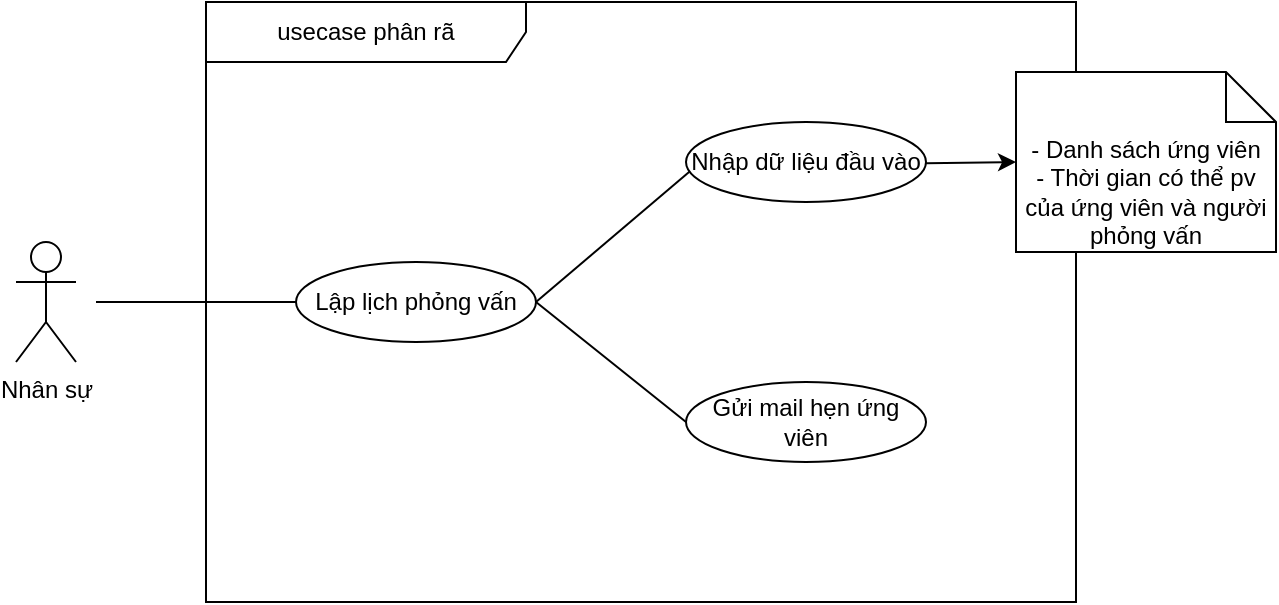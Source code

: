 <mxfile>
    <diagram id="0mHtvMYlFADkphOt19GR" name="Page-1">
        <mxGraphModel dx="921" dy="646" grid="1" gridSize="10" guides="1" tooltips="1" connect="1" arrows="1" fold="1" page="1" pageScale="1" pageWidth="850" pageHeight="1100" math="0" shadow="0">
            <root>
                <mxCell id="0"/>
                <mxCell id="1" parent="0"/>
                <mxCell id="2" value="usecase phân rã" style="shape=umlFrame;whiteSpace=wrap;html=1;pointerEvents=0;recursiveResize=0;container=1;collapsible=0;width=160;" parent="1" vertex="1">
                    <mxGeometry x="185" y="170" width="435" height="300" as="geometry"/>
                </mxCell>
                <mxCell id="3" value="Lập lịch phỏng vấn" style="ellipse;whiteSpace=wrap;html=1;" parent="2" vertex="1">
                    <mxGeometry x="45" y="130" width="120" height="40" as="geometry"/>
                </mxCell>
                <mxCell id="4" value="Gửi mail hẹn ứng viên" style="ellipse;whiteSpace=wrap;html=1;" parent="2" vertex="1">
                    <mxGeometry x="240" y="190" width="120" height="40" as="geometry"/>
                </mxCell>
                <mxCell id="5" value="" style="endArrow=none;startArrow=none;endFill=0;startFill=0;endSize=8;html=1;verticalAlign=bottom;labelBackgroundColor=none;strokeWidth=1;entryX=0;entryY=1;entryDx=0;entryDy=0;exitX=1;exitY=0.5;exitDx=0;exitDy=0;" parent="2" source="3" edge="1">
                    <mxGeometry width="160" relative="1" as="geometry">
                        <mxPoint x="-65" y="120" as="sourcePoint"/>
                        <mxPoint x="242.574" y="84.142" as="targetPoint"/>
                    </mxGeometry>
                </mxCell>
                <mxCell id="6" value="" style="endArrow=none;startArrow=none;endFill=0;startFill=0;endSize=8;html=1;verticalAlign=bottom;labelBackgroundColor=none;strokeWidth=1;entryX=0;entryY=0.5;entryDx=0;entryDy=0;exitX=1;exitY=0.5;exitDx=0;exitDy=0;" parent="2" source="3" target="4" edge="1">
                    <mxGeometry width="160" relative="1" as="geometry">
                        <mxPoint x="-55" y="130" as="sourcePoint"/>
                        <mxPoint x="75" y="130" as="targetPoint"/>
                    </mxGeometry>
                </mxCell>
                <mxCell id="7" value="Nhập dữ liệu đầu vào" style="ellipse;whiteSpace=wrap;html=1;" parent="2" vertex="1">
                    <mxGeometry x="240" y="60" width="120" height="40" as="geometry"/>
                </mxCell>
                <mxCell id="8" value="Nhân sự" style="shape=umlActor;verticalLabelPosition=bottom;verticalAlign=top;html=1;" parent="1" vertex="1">
                    <mxGeometry x="90" y="290" width="30" height="60" as="geometry"/>
                </mxCell>
                <mxCell id="9" value="" style="endArrow=none;startArrow=none;endFill=0;startFill=0;endSize=8;html=1;verticalAlign=bottom;labelBackgroundColor=none;strokeWidth=1;entryX=0;entryY=0.5;entryDx=0;entryDy=0;" parent="1" target="3" edge="1">
                    <mxGeometry width="160" relative="1" as="geometry">
                        <mxPoint x="130" y="320" as="sourcePoint"/>
                        <mxPoint x="240" y="280" as="targetPoint"/>
                    </mxGeometry>
                </mxCell>
                <mxCell id="10" value="- Danh sách ứng viên&lt;br&gt;- Thời gian có thể pv của ứng viên và người phỏng vấn" style="shape=note2;boundedLbl=1;whiteSpace=wrap;html=1;size=25;verticalAlign=top;align=center;" parent="1" vertex="1">
                    <mxGeometry x="590" y="205" width="130" height="90" as="geometry"/>
                </mxCell>
                <mxCell id="11" value="" style="edgeStyle=none;html=1;" edge="1" parent="1" source="7" target="10">
                    <mxGeometry relative="1" as="geometry"/>
                </mxCell>
            </root>
        </mxGraphModel>
    </diagram>
</mxfile>